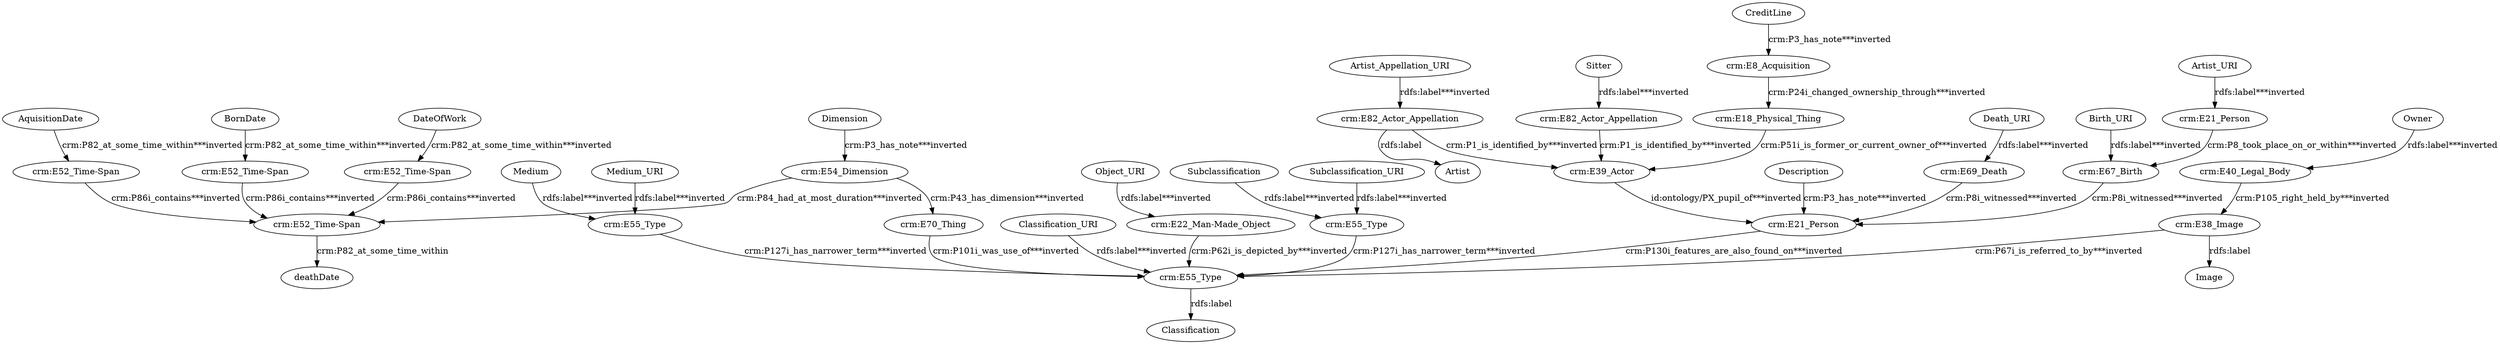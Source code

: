 digraph {
  AquisitionDate [type=attribute_name,label=AquisitionDate]
  "crm:E52_Time-Span4" [type=class_uri,label="crm:E52_Time-Span"]
  Artist_Appellation_URI [type=attribute_name,label=Artist_Appellation_URI]
  "crm:E82_Actor_Appellation1" [type=class_uri,label="crm:E82_Actor_Appellation"]
  Artist_URI [type=attribute_name,label=Artist_URI]
  "crm:E21_Person1" [type=class_uri,label="crm:E21_Person"]
  Birth_URI [type=attribute_name,label=Birth_URI]
  "crm:E67_Birth1" [type=class_uri,label="crm:E67_Birth"]
  BornDate [type=attribute_name,label=BornDate]
  "crm:E52_Time-Span1" [type=class_uri,label="crm:E52_Time-Span"]
  Classification_URI [type=attribute_name,label=Classification_URI]
  "crm:E55_Type1" [type=class_uri,label="crm:E55_Type"]
  CreditLine [type=attribute_name,label=CreditLine]
  "crm:E8_Acquisition1" [type=class_uri,label="crm:E8_Acquisition"]
  DateOfWork [type=attribute_name,label=DateOfWork]
  "crm:E52_Time-Span3" [type=class_uri,label="crm:E52_Time-Span"]
  Death_URI [type=attribute_name,label=Death_URI]
  "crm:E69_Death1" [type=class_uri,label="crm:E69_Death"]
  Description [type=attribute_name,label=Description]
  "crm:E21_Person2" [type=class_uri,label="crm:E21_Person"]
  Dimension [type=attribute_name,label=Dimension]
  "crm:E54_Dimension1" [type=class_uri,label="crm:E54_Dimension"]
  Medium [type=attribute_name,label=Medium]
  "crm:E55_Type2" [type=class_uri,label="crm:E55_Type"]
  Medium_URI [type=attribute_name,label=Medium_URI]
  Object_URI [type=attribute_name,label=Object_URI]
  "crm:E22_Man-Made_Object1" [type=class_uri,label="crm:E22_Man-Made_Object"]
  Owner [type=attribute_name,label=Owner]
  "crm:E40_Legal_Body1" [type=class_uri,label="crm:E40_Legal_Body"]
  Sitter [type=attribute_name,label=Sitter]
  "crm:E82_Actor_Appellation2" [type=class_uri,label="crm:E82_Actor_Appellation"]
  Subclassification [type=attribute_name,label=Subclassification]
  "crm:E55_Type3" [type=class_uri,label="crm:E55_Type"]
  Subclassification_URI [type=attribute_name,label=Subclassification_URI]
  "crm:E18_Physical_Thing" [type=class_uri,label="crm:E18_Physical_Thing"]
  "crm:E39_Actor" [type=class_uri,label="crm:E39_Actor"]
  "crm:E38_Image1" [type=class_uri,label="crm:E38_Image"]
  Image [type=attribute_name,label=Image]
  "crm:E52_Time-Span2" [type=class_uri,label="crm:E52_Time-Span"]
  deathDate [type=attribute_name,label=deathDate]
  "crm:E70_Thing" [type=class_uri,label="crm:E70_Thing"]
  Classification [type=attribute_name,label=Classification]
  Artist [type=attribute_name,label=Artist]
  AquisitionDate -> "crm:E52_Time-Span4" [type=st_property_uri,label="crm:P82_at_some_time_within***inverted"]
  Artist_Appellation_URI -> "crm:E82_Actor_Appellation1" [type=st_property_uri,label="rdfs:label***inverted"]
  Artist_URI -> "crm:E21_Person1" [type=st_property_uri,label="rdfs:label***inverted"]
  Birth_URI -> "crm:E67_Birth1" [type=st_property_uri,label="rdfs:label***inverted"]
  BornDate -> "crm:E52_Time-Span1" [type=st_property_uri,label="crm:P82_at_some_time_within***inverted"]
  Classification_URI -> "crm:E55_Type1" [type=st_property_uri,label="rdfs:label***inverted"]
  CreditLine -> "crm:E8_Acquisition1" [type=st_property_uri,label="crm:P3_has_note***inverted"]
  DateOfWork -> "crm:E52_Time-Span3" [type=st_property_uri,label="crm:P82_at_some_time_within***inverted"]
  Death_URI -> "crm:E69_Death1" [type=st_property_uri,label="rdfs:label***inverted"]
  Description -> "crm:E21_Person2" [type=st_property_uri,label="crm:P3_has_note***inverted"]
  Dimension -> "crm:E54_Dimension1" [type=st_property_uri,label="crm:P3_has_note***inverted"]
  Medium -> "crm:E55_Type2" [type=st_property_uri,label="rdfs:label***inverted"]
  Medium_URI -> "crm:E55_Type2" [type=st_property_uri,label="rdfs:label***inverted"]
  Object_URI -> "crm:E22_Man-Made_Object1" [type=st_property_uri,label="rdfs:label***inverted"]
  Owner -> "crm:E40_Legal_Body1" [type=st_property_uri,label="rdfs:label***inverted"]
  Sitter -> "crm:E82_Actor_Appellation2" [type=st_property_uri,label="rdfs:label***inverted"]
  Subclassification -> "crm:E55_Type3" [type=st_property_uri,label="rdfs:label***inverted"]
  Subclassification_URI -> "crm:E55_Type3" [type=st_property_uri,label="rdfs:label***inverted"]
  "crm:E18_Physical_Thing" -> "crm:E39_Actor" [type=direct_property_uri,label="crm:P51i_is_former_or_current_owner_of***inverted"]
  "crm:E21_Person1" -> "crm:E67_Birth1" [type=inherited,label="crm:P8_took_place_on_or_within***inverted"]
  "crm:E21_Person2" -> "crm:E55_Type1" [type=inherited,label="crm:P130i_features_are_also_found_on***inverted"]
  "crm:E22_Man-Made_Object1" -> "crm:E55_Type1" [type=inherited,label="crm:P62i_is_depicted_by***inverted"]
  "crm:E38_Image1" -> Image [label="rdfs:label",type=st_property_uri]
  "crm:E38_Image1" -> "crm:E55_Type1" [type=inherited,label="crm:P67i_is_referred_to_by***inverted"]
  "crm:E39_Actor" -> "crm:E21_Person2" [type=direct_property_uri,label="id:ontology/PX_pupil_of***inverted"]
  "crm:E40_Legal_Body1" -> "crm:E38_Image1" [type=inherited,label="crm:P105_right_held_by***inverted"]
  "crm:E52_Time-Span1" -> "crm:E52_Time-Span2" [type=direct_property_uri,label="crm:P86i_contains***inverted"]
  "crm:E52_Time-Span2" -> deathDate [label="crm:P82_at_some_time_within",type=st_property_uri]
  "crm:E52_Time-Span3" -> "crm:E52_Time-Span2" [type=direct_property_uri,label="crm:P86i_contains***inverted"]
  "crm:E52_Time-Span4" -> "crm:E52_Time-Span2" [type=direct_property_uri,label="crm:P86i_contains***inverted"]
  "crm:E54_Dimension1" -> "crm:E52_Time-Span2" [type=direct_property_uri,label="crm:P84_had_at_most_duration***inverted"]
  "crm:E54_Dimension1" -> "crm:E70_Thing" [type=direct_property_uri,label="crm:P43_has_dimension***inverted"]
  "crm:E55_Type1" -> Classification [label="rdfs:label",type=st_property_uri]
  "crm:E55_Type2" -> "crm:E55_Type1" [type=direct_property_uri,label="crm:P127i_has_narrower_term***inverted"]
  "crm:E55_Type3" -> "crm:E55_Type1" [type=direct_property_uri,label="crm:P127i_has_narrower_term***inverted"]
  "crm:E67_Birth1" -> "crm:E21_Person2" [type=inherited,label="crm:P8i_witnessed***inverted"]
  "crm:E69_Death1" -> "crm:E21_Person2" [type=inherited,label="crm:P8i_witnessed***inverted"]
  "crm:E70_Thing" -> "crm:E55_Type1" [type=direct_property_uri,label="crm:P101i_was_use_of***inverted"]
  "crm:E82_Actor_Appellation1" -> Artist [label="rdfs:label",type=st_property_uri]
  "crm:E82_Actor_Appellation1" -> "crm:E39_Actor" [type=inherited,label="crm:P1_is_identified_by***inverted"]
  "crm:E82_Actor_Appellation2" -> "crm:E39_Actor" [type=inherited,label="crm:P1_is_identified_by***inverted"]
  "crm:E8_Acquisition1" -> "crm:E18_Physical_Thing" [type=direct_property_uri,label="crm:P24i_changed_ownership_through***inverted"]
}
